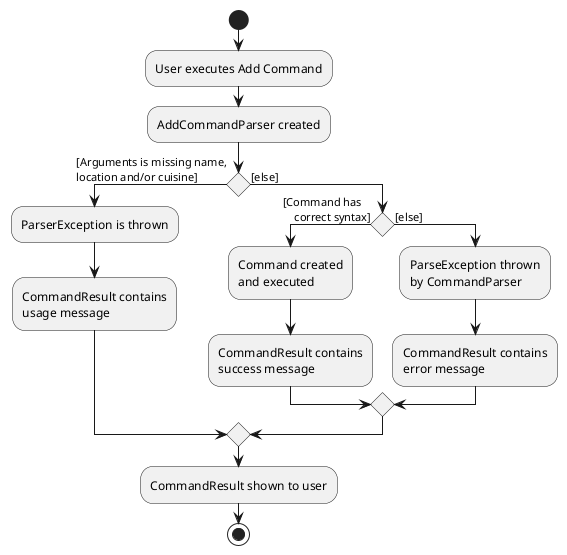 @startuml
start
:User executes Add Command;
:AddCommandParser created;

'Since the beta syntax does not support placing the condition outside the
'diamond we place it as the true branch instead.

if () then ([Arguments is missing name,
location and/or cuisine])
    :ParserException is thrown;
    :CommandResult contains
    usage message;
else ([else])
    if () then ([Command has
    correct syntax])
    :Command created
    and executed;
    :CommandResult contains
    success message;
    else ([else])
    :ParseException thrown
    by CommandParser;
    :CommandResult contains
    error message;
    endif
endif
:CommandResult shown to user;
stop
@enduml
